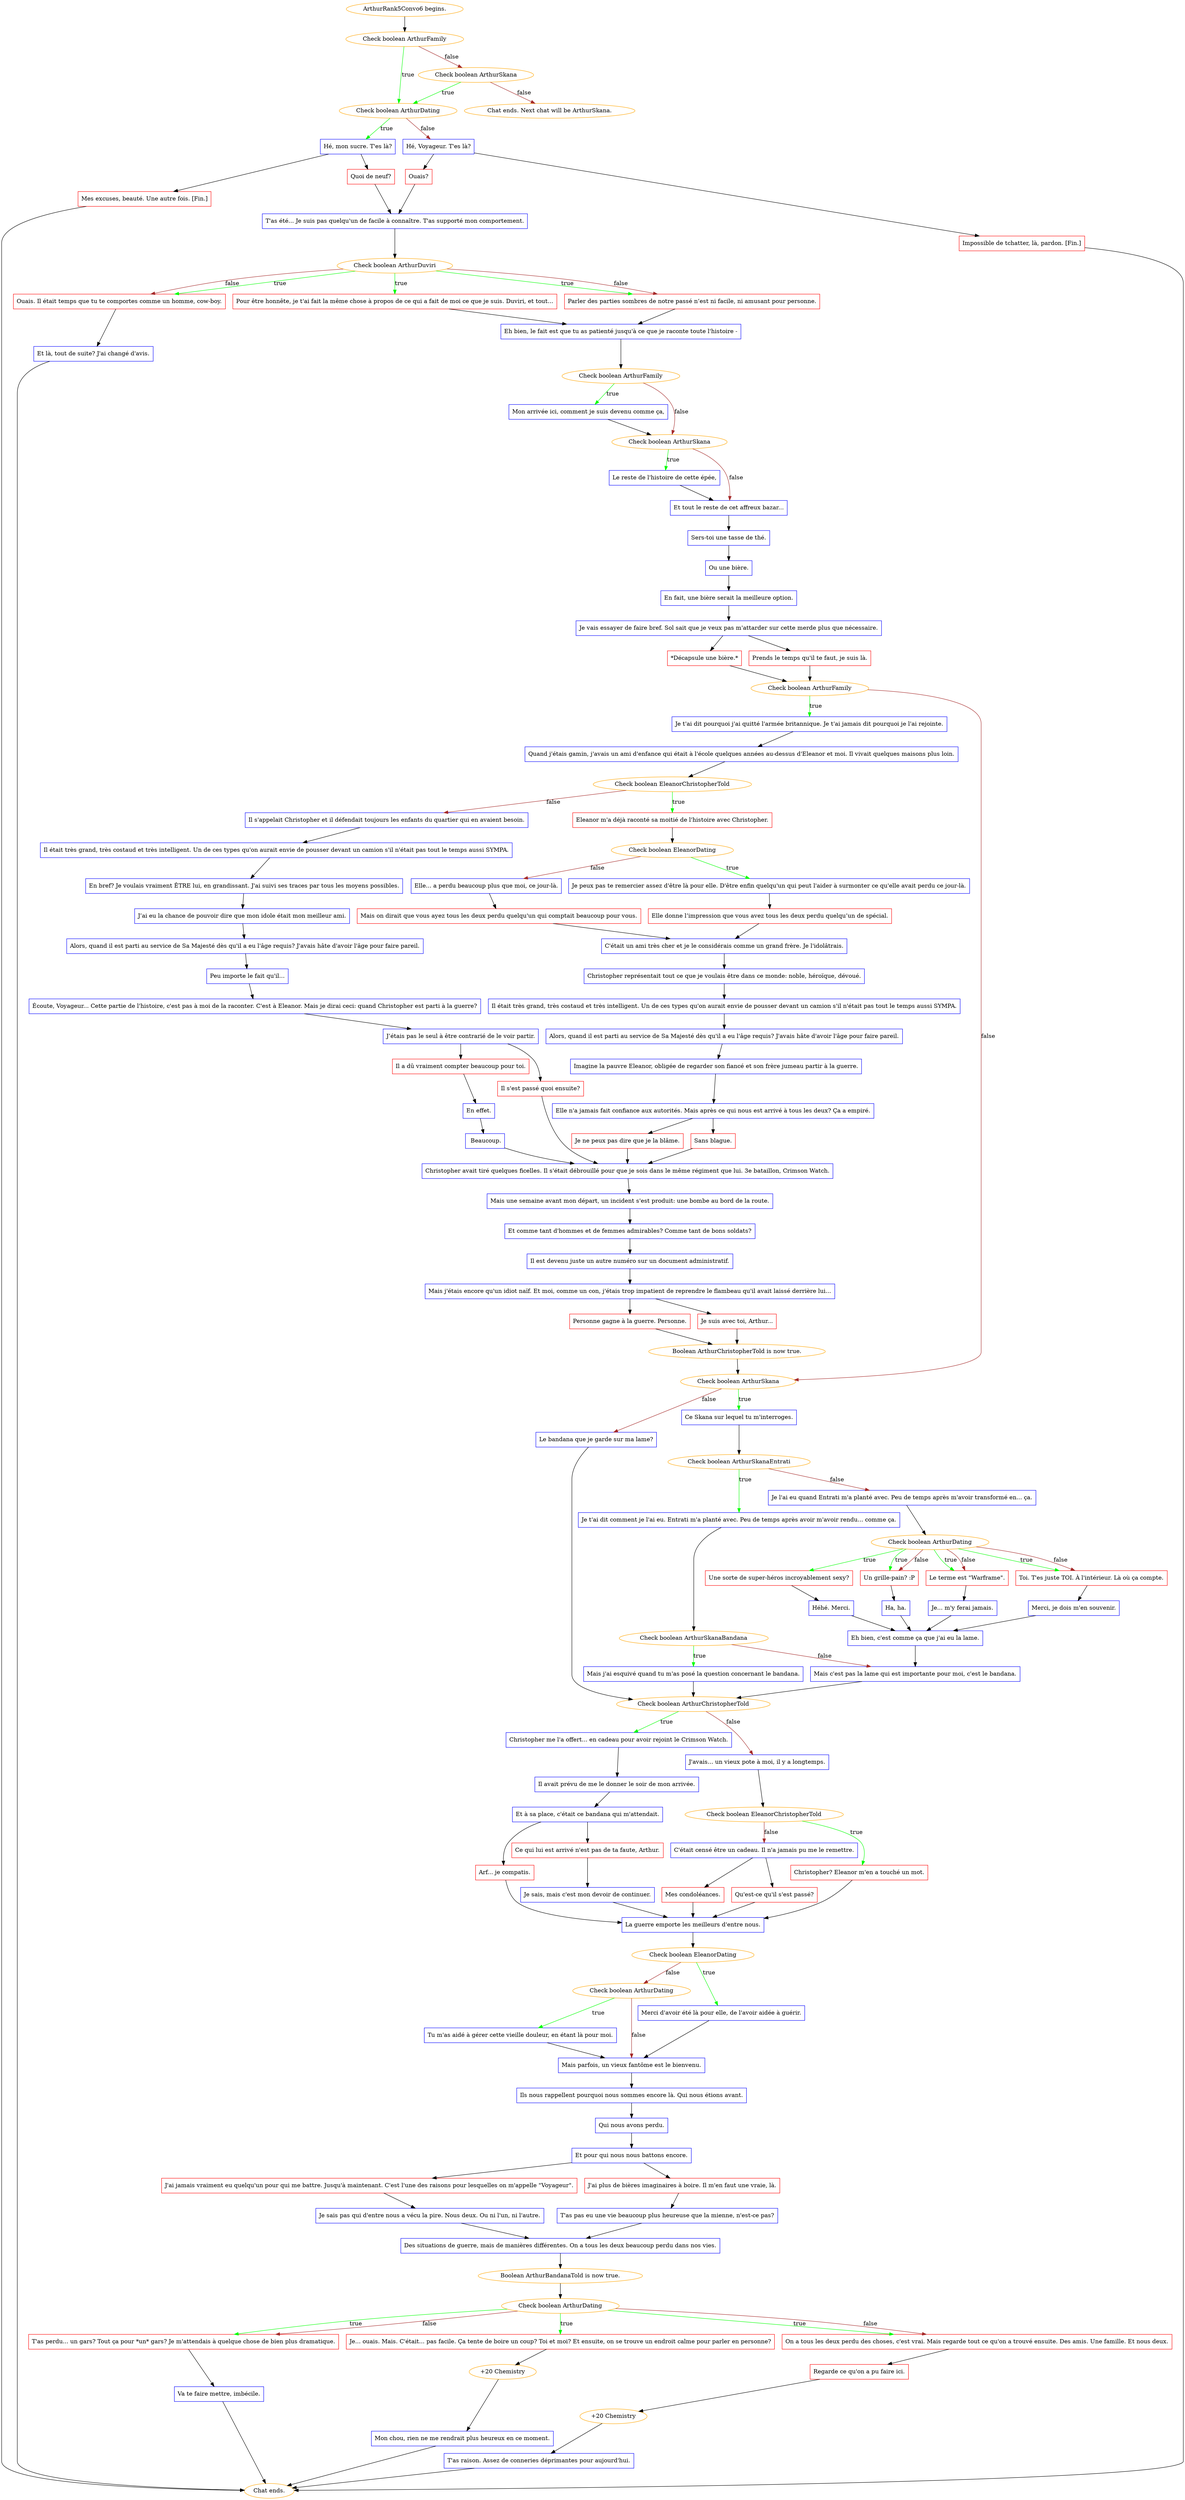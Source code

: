 digraph {
	"ArthurRank5Convo6 begins." [color=orange];
		"ArthurRank5Convo6 begins." -> j2984817878;
	j2984817878 [label="Check boolean ArthurFamily",color=orange];
		j2984817878 -> j4157413420 [label=true,color=green];
		j2984817878 -> j3896239815 [label=false,color=brown];
	j4157413420 [label="Check boolean ArthurDating",color=orange];
		j4157413420 -> j4174568978 [label=true,color=green];
		j4157413420 -> j2274270765 [label=false,color=brown];
	j3896239815 [label="Check boolean ArthurSkana",color=orange];
		j3896239815 -> j4157413420 [label=true,color=green];
		j3896239815 -> "Chat ends. Next chat will be ArthurSkana." [label=false,color=brown];
	j4174568978 [label="Hé, mon sucre. T'es là?",shape=box,color=blue];
		j4174568978 -> j1341556117;
		j4174568978 -> j630720890;
	j2274270765 [label="Hé, Voyageur. T'es là?",shape=box,color=blue];
		j2274270765 -> j510855095;
		j2274270765 -> j3529323242;
	"Chat ends. Next chat will be ArthurSkana." [color=orange];
	j1341556117 [label="Quoi de neuf?",shape=box,color=red];
		j1341556117 -> j1458655746;
	j630720890 [label="Mes excuses, beauté. Une autre fois. [Fin.]",shape=box,color=red];
		j630720890 -> "Chat ends.";
	j510855095 [label="Ouais?",shape=box,color=red];
		j510855095 -> j1458655746;
	j3529323242 [label="Impossible de tchatter, là, pardon. [Fin.]",shape=box,color=red];
		j3529323242 -> "Chat ends.";
	j1458655746 [label="T'as été... Je suis pas quelqu'un de facile à connaître. T'as supporté mon comportement.",shape=box,color=blue];
		j1458655746 -> j4268468579;
	"Chat ends." [color=orange];
	j4268468579 [label="Check boolean ArthurDuviri",color=orange];
		j4268468579 -> j3864510527 [label=true,color=green];
		j4268468579 -> j623466435 [label=true,color=green];
		j4268468579 -> j1908013675 [label=true,color=green];
		j4268468579 -> j623466435 [label=false,color=brown];
		j4268468579 -> j1908013675 [label=false,color=brown];
	j3864510527 [label="Pour être honnête, je t'ai fait la même chose à propos de ce qui a fait de moi ce que je suis. Duviri, et tout...",shape=box,color=red];
		j3864510527 -> j4258858519;
	j623466435 [label="Parler des parties sombres de notre passé n’est ni facile, ni amusant pour personne.",shape=box,color=red];
		j623466435 -> j4258858519;
	j1908013675 [label="Ouais. Il était temps que tu te comportes comme un homme, cow-boy.",shape=box,color=red];
		j1908013675 -> j1988017980;
	j4258858519 [label="Eh bien, le fait est que tu as patienté jusqu'à ce que je raconte toute l'histoire -",shape=box,color=blue];
		j4258858519 -> j3485586582;
	j1988017980 [label="Et là, tout de suite? J'ai changé d'avis.",shape=box,color=blue];
		j1988017980 -> "Chat ends.";
	j3485586582 [label="Check boolean ArthurFamily",color=orange];
		j3485586582 -> j1595248992 [label=true,color=green];
		j3485586582 -> j2796563639 [label=false,color=brown];
	j1595248992 [label="Mon arrivée ici, comment je suis devenu comme ça,",shape=box,color=blue];
		j1595248992 -> j2796563639;
	j2796563639 [label="Check boolean ArthurSkana",color=orange];
		j2796563639 -> j2520682145 [label=true,color=green];
		j2796563639 -> j326171432 [label=false,color=brown];
	j2520682145 [label="Le reste de l'histoire de cette épée,",shape=box,color=blue];
		j2520682145 -> j326171432;
	j326171432 [label="Et tout le reste de cet affreux bazar...",shape=box,color=blue];
		j326171432 -> j533274006;
	j533274006 [label="Sers-toi une tasse de thé.",shape=box,color=blue];
		j533274006 -> j2311577860;
	j2311577860 [label="Ou une bière.",shape=box,color=blue];
		j2311577860 -> j2698244798;
	j2698244798 [label="En fait, une bière serait la meilleure option.",shape=box,color=blue];
		j2698244798 -> j4106057157;
	j4106057157 [label="Je vais essayer de faire bref. Sol sait que je veux pas m'attarder sur cette merde plus que nécessaire.",shape=box,color=blue];
		j4106057157 -> j305842469;
		j4106057157 -> j3013119663;
	j305842469 [label="*Décapsule une bière.*",shape=box,color=red];
		j305842469 -> j4086938959;
	j3013119663 [label="Prends le temps qu'il te faut, je suis là.",shape=box,color=red];
		j3013119663 -> j4086938959;
	j4086938959 [label="Check boolean ArthurFamily",color=orange];
		j4086938959 -> j2995534736 [label=true,color=green];
		j4086938959 -> j2087815095 [label=false,color=brown];
	j2995534736 [label="Je t'ai dit pourquoi j'ai quitté l'armée britannique. Je t'ai jamais dit pourquoi je l'ai rejointe.",shape=box,color=blue];
		j2995534736 -> j2918679740;
	j2087815095 [label="Check boolean ArthurSkana",color=orange];
		j2087815095 -> j1698399903 [label=true,color=green];
		j2087815095 -> j2992624152 [label=false,color=brown];
	j2918679740 [label="Quand j'étais gamin, j'avais un ami d'enfance qui était à l'école quelques années au-dessus d'Eleanor et moi. Il vivait quelques maisons plus loin.",shape=box,color=blue];
		j2918679740 -> j2612789419;
	j1698399903 [label="Ce Skana sur lequel tu m'interroges.",shape=box,color=blue];
		j1698399903 -> j573379373;
	j2992624152 [label="Le bandana que je garde sur ma lame?",shape=box,color=blue];
		j2992624152 -> j2992697478;
	j2612789419 [label="Check boolean EleanorChristopherTold",color=orange];
		j2612789419 -> j108381215 [label=true,color=green];
		j2612789419 -> j2822464509 [label=false,color=brown];
	j573379373 [label="Check boolean ArthurSkanaEntrati",color=orange];
		j573379373 -> j43289462 [label=true,color=green];
		j573379373 -> j565143270 [label=false,color=brown];
	j2992697478 [label="Check boolean ArthurChristopherTold",color=orange];
		j2992697478 -> j2517076353 [label=true,color=green];
		j2992697478 -> j941928891 [label=false,color=brown];
	j108381215 [label="Eleanor m'a déjà raconté sa moitié de l'histoire avec Christopher.",shape=box,color=red];
		j108381215 -> j3942852527;
	j2822464509 [label="Il s'appelait Christopher et il défendait toujours les enfants du quartier qui en avaient besoin.",shape=box,color=blue];
		j2822464509 -> j2932718730;
	j43289462 [label="Je t'ai dit comment je l'ai eu. Entrati m'a planté avec. Peu de temps après avoir m'avoir rendu... comme ça.",shape=box,color=blue];
		j43289462 -> j1155178087;
	j565143270 [label="Je l'ai eu quand Entrati m'a planté avec. Peu de temps après m'avoir transformé en... ça.",shape=box,color=blue];
		j565143270 -> j2152665641;
	j2517076353 [label="Christopher me l'a offert... en cadeau pour avoir rejoint le Crimson Watch.",shape=box,color=blue];
		j2517076353 -> j2432768318;
	j941928891 [label="J'avais... un vieux pote à moi, il y a longtemps.",shape=box,color=blue];
		j941928891 -> j48317872;
	j3942852527 [label="Check boolean EleanorDating",color=orange];
		j3942852527 -> j1015434185 [label=true,color=green];
		j3942852527 -> j2477893220 [label=false,color=brown];
	j2932718730 [label="Il était très grand, très costaud et très intelligent. Un de ces types qu'on aurait envie de pousser devant un camion s'il n'était pas tout le temps aussi SYMPA.",shape=box,color=blue];
		j2932718730 -> j1445492941;
	j1155178087 [label="Check boolean ArthurSkanaBandana",color=orange];
		j1155178087 -> j2762965729 [label=true,color=green];
		j1155178087 -> j439254458 [label=false,color=brown];
	j2152665641 [label="Check boolean ArthurDating",color=orange];
		j2152665641 -> j1697049978 [label=true,color=green];
		j2152665641 -> j2670441155 [label=true,color=green];
		j2152665641 -> j2835137136 [label=true,color=green];
		j2152665641 -> j2934865178 [label=true,color=green];
		j2152665641 -> j2670441155 [label=false,color=brown];
		j2152665641 -> j2835137136 [label=false,color=brown];
		j2152665641 -> j2934865178 [label=false,color=brown];
	j2432768318 [label="Il avait prévu de me le donner le soir de mon arrivée.",shape=box,color=blue];
		j2432768318 -> j3703416989;
	j48317872 [label="Check boolean EleanorChristopherTold",color=orange];
		j48317872 -> j2902999096 [label=true,color=green];
		j48317872 -> j1147202437 [label=false,color=brown];
	j1015434185 [label="Je peux pas te remercier assez d'être là pour elle. D'être enfin quelqu'un qui peut l'aider à surmonter ce qu'elle avait perdu ce jour-là.",shape=box,color=blue];
		j1015434185 -> j114690678;
	j2477893220 [label="Elle... a perdu beaucoup plus que moi, ce jour-là.",shape=box,color=blue];
		j2477893220 -> j3753016654;
	j1445492941 [label="En bref? Je voulais vraiment ÊTRE lui, en grandissant. J'ai suivi ses traces par tous les moyens possibles.",shape=box,color=blue];
		j1445492941 -> j1927650518;
	j2762965729 [label="Mais j'ai esquivé quand tu m'as posé la question concernant le bandana.",shape=box,color=blue];
		j2762965729 -> j2992697478;
	j439254458 [label="Mais c'est pas la lame qui est importante pour moi, c'est le bandana.",shape=box,color=blue];
		j439254458 -> j2992697478;
	j1697049978 [label="Une sorte de super-héros incroyablement sexy?",shape=box,color=red];
		j1697049978 -> j1124549598;
	j2670441155 [label="Un grille-pain? :P",shape=box,color=red];
		j2670441155 -> j4125414429;
	j2835137136 [label="Le terme est \"Warframe\".",shape=box,color=red];
		j2835137136 -> j2104687555;
	j2934865178 [label="Toi. T'es juste TOI. À l'intérieur. Là où ça compte.",shape=box,color=red];
		j2934865178 -> j1473230309;
	j3703416989 [label="Et à sa place, c'était ce bandana qui m'attendait.",shape=box,color=blue];
		j3703416989 -> j2996298049;
		j3703416989 -> j1046529185;
	j2902999096 [label="Christopher? Eleanor m'en a touché un mot.",shape=box,color=red];
		j2902999096 -> j2205976377;
	j1147202437 [label="C'était censé être un cadeau. Il n'a jamais pu me le remettre.",shape=box,color=blue];
		j1147202437 -> j1249527470;
		j1147202437 -> j1694618570;
	j114690678 [label="Elle donne l’impression que vous avez tous les deux perdu quelqu’un de spécial.",shape=box,color=red];
		j114690678 -> j1912232070;
	j3753016654 [label="Mais on dirait que vous ayez tous les deux perdu quelqu'un qui comptait beaucoup pour vous.",shape=box,color=red];
		j3753016654 -> j1912232070;
	j1927650518 [label="J’ai eu la chance de pouvoir dire que mon idole était mon meilleur ami.",shape=box,color=blue];
		j1927650518 -> j3225755236;
	j1124549598 [label="Héhé. Merci.",shape=box,color=blue];
		j1124549598 -> j2267296856;
	j4125414429 [label="Ha, ha.",shape=box,color=blue];
		j4125414429 -> j2267296856;
	j2104687555 [label="Je... m'y ferai jamais.",shape=box,color=blue];
		j2104687555 -> j2267296856;
	j1473230309 [label="Merci, je dois m'en souvenir.",shape=box,color=blue];
		j1473230309 -> j2267296856;
	j2996298049 [label="Ce qui lui est arrivé n'est pas de ta faute, Arthur.",shape=box,color=red];
		j2996298049 -> j1643086856;
	j1046529185 [label="Arf... je compatis.",shape=box,color=red];
		j1046529185 -> j2205976377;
	j2205976377 [label="La guerre emporte les meilleurs d'entre nous.",shape=box,color=blue];
		j2205976377 -> j2805899123;
	j1249527470 [label="Qu'est-ce qu'il s'est passé?",shape=box,color=red];
		j1249527470 -> j2205976377;
	j1694618570 [label="Mes condoléances.",shape=box,color=red];
		j1694618570 -> j2205976377;
	j1912232070 [label="C'était un ami très cher et je le considérais comme un grand frère. Je l'idolâtrais.",shape=box,color=blue];
		j1912232070 -> j1926104564;
	j3225755236 [label="Alors, quand il est parti au service de Sa Majesté dès qu'il a eu l'âge requis? J'avais hâte d'avoir l'âge pour faire pareil.",shape=box,color=blue];
		j3225755236 -> j967272957;
	j2267296856 [label="Eh bien, c'est comme ça que j'ai eu la lame.",shape=box,color=blue];
		j2267296856 -> j439254458;
	j1643086856 [label="Je sais, mais c'est mon devoir de continuer.",shape=box,color=blue];
		j1643086856 -> j2205976377;
	j2805899123 [label="Check boolean EleanorDating",color=orange];
		j2805899123 -> j2285491096 [label=true,color=green];
		j2805899123 -> j2168071639 [label=false,color=brown];
	j1926104564 [label="Christopher représentait tout ce que je voulais être dans ce monde: noble, héroïque, dévoué.",shape=box,color=blue];
		j1926104564 -> j1208541130;
	j967272957 [label="Peu importe le fait qu'il...",shape=box,color=blue];
		j967272957 -> j614040711;
	j2285491096 [label="Merci d'avoir été là pour elle, de l'avoir aidée à guérir.",shape=box,color=blue];
		j2285491096 -> j386617795;
	j2168071639 [label="Check boolean ArthurDating",color=orange];
		j2168071639 -> j729651414 [label=true,color=green];
		j2168071639 -> j386617795 [label=false,color=brown];
	j1208541130 [label="Il était très grand, très costaud et très intelligent. Un de ces types qu'on aurait envie de pousser devant un camion s'il n'était pas tout le temps aussi SYMPA.",shape=box,color=blue];
		j1208541130 -> j391456839;
	j614040711 [label="Écoute, Voyageur... Cette partie de l'histoire, c'est pas à moi de la raconter. C'est à Eleanor. Mais je dirai ceci: quand Christopher est parti à la guerre?",shape=box,color=blue];
		j614040711 -> j3204602409;
	j386617795 [label="Mais parfois, un vieux fantôme est le bienvenu.",shape=box,color=blue];
		j386617795 -> j1445287209;
	j729651414 [label="Tu m'as aidé à gérer cette vieille douleur, en étant là pour moi.",shape=box,color=blue];
		j729651414 -> j386617795;
	j391456839 [label="Alors, quand il est parti au service de Sa Majesté dès qu'il a eu l'âge requis? J'avais hâte d'avoir l'âge pour faire pareil.",shape=box,color=blue];
		j391456839 -> j2405152021;
	j3204602409 [label="J’étais pas le seul à être contrarié de le voir partir.",shape=box,color=blue];
		j3204602409 -> j3088325524;
		j3204602409 -> j2545119426;
	j1445287209 [label="Ils nous rappellent pourquoi nous sommes encore là. Qui nous étions avant.",shape=box,color=blue];
		j1445287209 -> j3668489733;
	j2405152021 [label="Imagine la pauvre Eleanor, obligée de regarder son fiancé et son frère jumeau partir à la guerre.",shape=box,color=blue];
		j2405152021 -> j2941688064;
	j3088325524 [label="Il a dû vraiment compter beaucoup pour toi.",shape=box,color=red];
		j3088325524 -> j1946478148;
	j2545119426 [label="Il s'est passé quoi ensuite?",shape=box,color=red];
		j2545119426 -> j3835136119;
	j3668489733 [label="Qui nous avons perdu.",shape=box,color=blue];
		j3668489733 -> j3547224213;
	j2941688064 [label="Elle n'a jamais fait confiance aux autorités. Mais après ce qui nous est arrivé à tous les deux? Ça a empiré.",shape=box,color=blue];
		j2941688064 -> j835689716;
		j2941688064 -> j1961279410;
	j1946478148 [label="En effet.",shape=box,color=blue];
		j1946478148 -> j2976760545;
	j3835136119 [label="Christopher avait tiré quelques ficelles. Il s'était débrouillé pour que je sois dans le même régiment que lui. 3e bataillon, Crimson Watch.",shape=box,color=blue];
		j3835136119 -> j861171271;
	j3547224213 [label="Et pour qui nous nous battons encore.",shape=box,color=blue];
		j3547224213 -> j3250116497;
		j3547224213 -> j2815430541;
	j835689716 [label="Je ne peux pas dire que je la blâme.",shape=box,color=red];
		j835689716 -> j3835136119;
	j1961279410 [label="Sans blague.",shape=box,color=red];
		j1961279410 -> j3835136119;
	j2976760545 [label=" Beaucoup.",shape=box,color=blue];
		j2976760545 -> j3835136119;
	j861171271 [label="Mais une semaine avant mon départ, un incident s'est produit: une bombe au bord de la route.",shape=box,color=blue];
		j861171271 -> j3294350829;
	j3250116497 [label="J'ai jamais vraiment eu quelqu'un pour qui me battre. Jusqu'à maintenant. C'est l'une des raisons pour lesquelles on m'appelle \"Voyageur\".",shape=box,color=red];
		j3250116497 -> j2010482026;
	j2815430541 [label="J'ai plus de bières imaginaires à boire. Il m'en faut une vraie, là.",shape=box,color=red];
		j2815430541 -> j537557280;
	j3294350829 [label="Et comme tant d'hommes et de femmes admirables? Comme tant de bons soldats?",shape=box,color=blue];
		j3294350829 -> j3156248336;
	j2010482026 [label="Je sais pas qui d'entre nous a vécu la pire. Nous deux. Ou ni l'un, ni l'autre.",shape=box,color=blue];
		j2010482026 -> j351992923;
	j537557280 [label="T'as pas eu une vie beaucoup plus heureuse que la mienne, n'est-ce pas?",shape=box,color=blue];
		j537557280 -> j351992923;
	j3156248336 [label="Il est devenu juste un autre numéro sur un document administratif.",shape=box,color=blue];
		j3156248336 -> j3242842611;
	j351992923 [label="Des situations de guerre, mais de manières différentes. On a tous les deux beaucoup perdu dans nos vies.",shape=box,color=blue];
		j351992923 -> j1281364465;
	j3242842611 [label="Mais j'étais encore qu'un idiot naïf. Et moi, comme un con, j'étais trop impatient de reprendre le flambeau qu'il avait laissé derrière lui...",shape=box,color=blue];
		j3242842611 -> j3855450286;
		j3242842611 -> j1119370914;
	j1281364465 [label="Boolean ArthurBandanaTold is now true.",color=orange];
		j1281364465 -> j3448648322;
	j3855450286 [label="Je suis avec toi, Arthur...",shape=box,color=red];
		j3855450286 -> j2305865120;
	j1119370914 [label="Personne gagne à la guerre. Personne.",shape=box,color=red];
		j1119370914 -> j2305865120;
	j3448648322 [label="Check boolean ArthurDating",color=orange];
		j3448648322 -> j3962734547 [label=true,color=green];
		j3448648322 -> j3301661372 [label=true,color=green];
		j3448648322 -> j4011956923 [label=true,color=green];
		j3448648322 -> j3301661372 [label=false,color=brown];
		j3448648322 -> j4011956923 [label=false,color=brown];
	j2305865120 [label="Boolean ArthurChristopherTold is now true.",color=orange];
		j2305865120 -> j2087815095;
	j3962734547 [label="Je... ouais. Mais. C'était... pas facile. Ça tente de boire un coup? Toi et moi? Et ensuite, on se trouve un endroit calme pour parler en personne?",shape=box,color=red];
		j3962734547 -> j721308997;
	j3301661372 [label="On a tous les deux perdu des choses, c'est vrai. Mais regarde tout ce qu'on a trouvé ensuite. Des amis. Une famille. Et nous deux.",shape=box,color=red];
		j3301661372 -> j1454949178;
	j4011956923 [label="T'as perdu... un gars? Tout ça pour *un* gars? Je m'attendais à quelque chose de bien plus dramatique.",shape=box,color=red];
		j4011956923 -> j2031472789;
	j721308997 [label="+20 Chemistry",color=orange];
		j721308997 -> j2820586403;
	j1454949178 [label="Regarde ce qu'on a pu faire ici.",shape=box,color=red];
		j1454949178 -> j2165473819;
	j2031472789 [label="Va te faire mettre, imbécile.",shape=box,color=blue];
		j2031472789 -> "Chat ends.";
	j2820586403 [label="Mon chou, rien ne me rendrait plus heureux en ce moment.",shape=box,color=blue];
		j2820586403 -> "Chat ends.";
	j2165473819 [label="+20 Chemistry",color=orange];
		j2165473819 -> j2991137950;
	j2991137950 [label="T'as raison. Assez de conneries déprimantes pour aujourd'hui.",shape=box,color=blue];
		j2991137950 -> "Chat ends.";
}